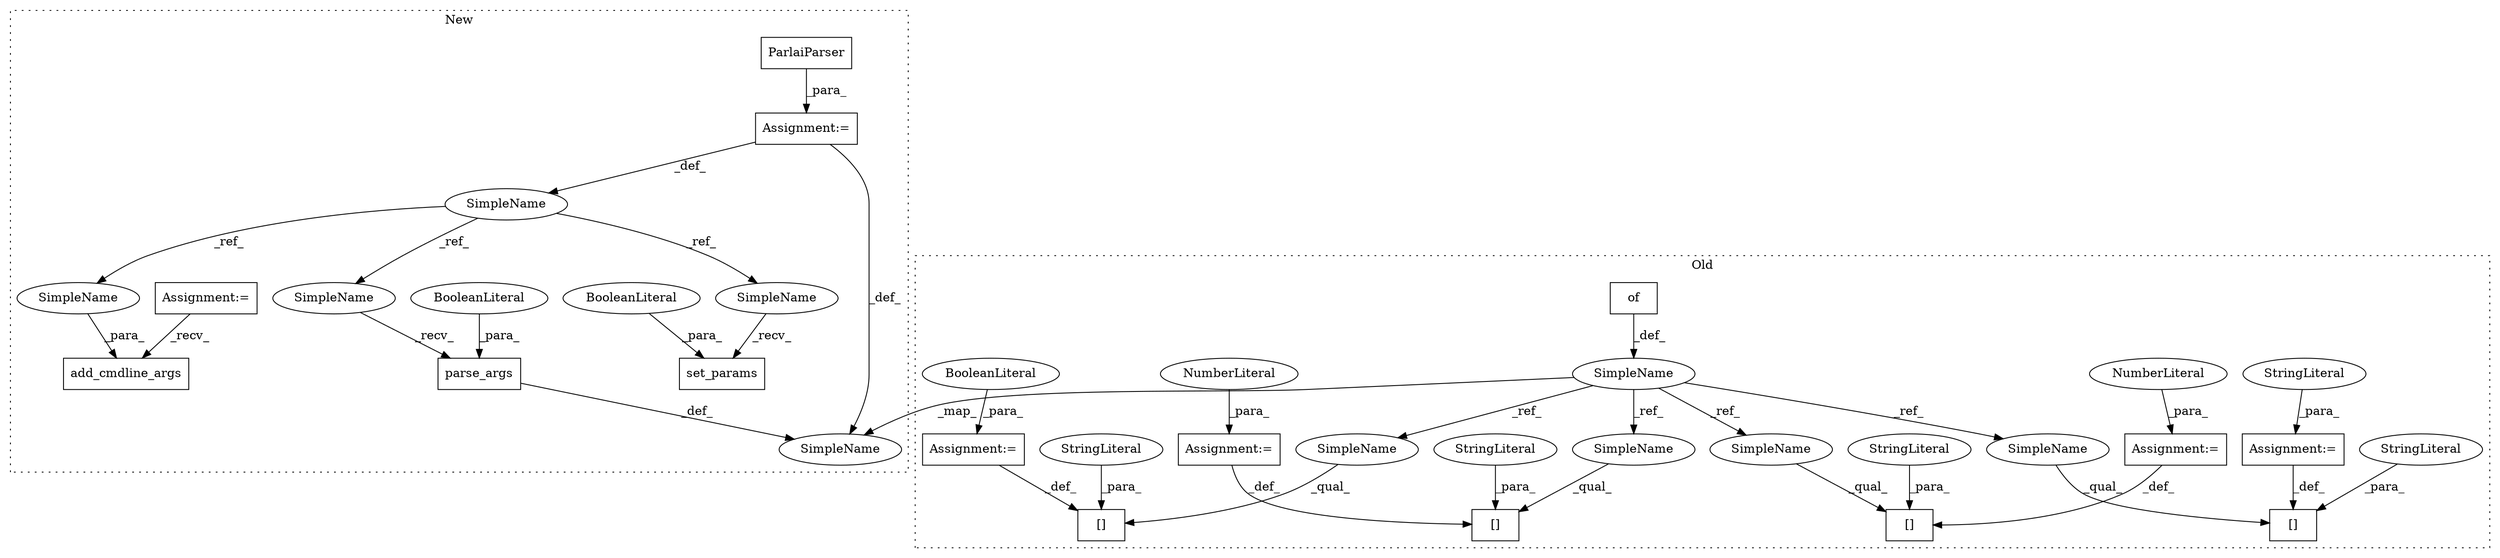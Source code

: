 digraph G {
subgraph cluster0 {
1 [label="[]" a="2" s="1471,1492" l="4,1" shape="box"];
3 [label="Assignment:=" a="7" s="1493" l="1" shape="box"];
4 [label="StringLiteral" a="45" s="1475" l="17" shape="ellipse"];
5 [label="StringLiteral" a="45" s="1494" l="18" shape="ellipse"];
8 [label="SimpleName" a="42" s="1371" l="3" shape="ellipse"];
10 [label="[]" a="2" s="1389,1402" l="4,1" shape="box"];
12 [label="of" a="32" s="1379" l="4" shape="box"];
13 [label="[]" a="2" s="1441,1461" l="4,1" shape="box"];
18 [label="StringLiteral" a="45" s="1445" l="16" shape="ellipse"];
19 [label="[]" a="2" s="1414,1428" l="4,1" shape="box"];
21 [label="Assignment:=" a="7" s="1462" l="1" shape="box"];
22 [label="NumberLiteral" a="34" s="1463" l="2" shape="ellipse"];
23 [label="Assignment:=" a="7" s="1429" l="1" shape="box"];
24 [label="NumberLiteral" a="34" s="1430" l="5" shape="ellipse"];
25 [label="StringLiteral" a="45" s="1393" l="9" shape="ellipse"];
26 [label="StringLiteral" a="45" s="1418" l="10" shape="ellipse"];
27 [label="Assignment:=" a="7" s="1403" l="1" shape="box"];
28 [label="BooleanLiteral" a="9" s="1404" l="4" shape="ellipse"];
29 [label="SimpleName" a="42" s="1471" l="3" shape="ellipse"];
30 [label="SimpleName" a="42" s="1414" l="3" shape="ellipse"];
31 [label="SimpleName" a="42" s="1389" l="3" shape="ellipse"];
32 [label="SimpleName" a="42" s="1441" l="3" shape="ellipse"];
label = "Old";
style="dotted";
}
subgraph cluster1 {
2 [label="add_cmdline_args" a="32" s="1578,1601" l="17,1" shape="box"];
6 [label="SimpleName" a="42" s="1540" l="6" shape="ellipse"];
7 [label="parse_args" a="32" s="1648,1664" l="11,1" shape="box"];
9 [label="SimpleName" a="42" s="1637" l="3" shape="ellipse"];
11 [label="set_params" a="32" s="1615,1630" l="11,1" shape="box"];
14 [label="BooleanLiteral" a="9" s="1659" l="5" shape="ellipse"];
15 [label="BooleanLiteral" a="9" s="1626" l="4" shape="ellipse"];
16 [label="Assignment:=" a="7" s="1321" l="10" shape="box"];
17 [label="Assignment:=" a="7" s="1546" l="1" shape="box"];
20 [label="ParlaiParser" a="32" s="1547" l="14" shape="box"];
33 [label="SimpleName" a="42" s="1595" l="6" shape="ellipse"];
34 [label="SimpleName" a="42" s="1641" l="6" shape="ellipse"];
35 [label="SimpleName" a="42" s="1608" l="6" shape="ellipse"];
label = "New";
style="dotted";
}
3 -> 1 [label="_def_"];
4 -> 1 [label="_para_"];
5 -> 3 [label="_para_"];
6 -> 33 [label="_ref_"];
6 -> 34 [label="_ref_"];
6 -> 35 [label="_ref_"];
7 -> 9 [label="_def_"];
8 -> 32 [label="_ref_"];
8 -> 31 [label="_ref_"];
8 -> 9 [label="_map_"];
8 -> 30 [label="_ref_"];
8 -> 29 [label="_ref_"];
12 -> 8 [label="_def_"];
14 -> 7 [label="_para_"];
15 -> 11 [label="_para_"];
16 -> 2 [label="_recv_"];
17 -> 6 [label="_def_"];
17 -> 9 [label="_def_"];
18 -> 13 [label="_para_"];
20 -> 17 [label="_para_"];
21 -> 13 [label="_def_"];
22 -> 21 [label="_para_"];
23 -> 19 [label="_def_"];
24 -> 23 [label="_para_"];
25 -> 10 [label="_para_"];
26 -> 19 [label="_para_"];
27 -> 10 [label="_def_"];
28 -> 27 [label="_para_"];
29 -> 1 [label="_qual_"];
30 -> 19 [label="_qual_"];
31 -> 10 [label="_qual_"];
32 -> 13 [label="_qual_"];
33 -> 2 [label="_para_"];
34 -> 7 [label="_recv_"];
35 -> 11 [label="_recv_"];
}